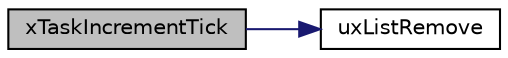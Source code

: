 digraph "xTaskIncrementTick"
{
  edge [fontname="Helvetica",fontsize="10",labelfontname="Helvetica",labelfontsize="10"];
  node [fontname="Helvetica",fontsize="10",shape=record];
  rankdir="LR";
  Node1 [label="xTaskIncrementTick",height=0.2,width=0.4,color="black", fillcolor="grey75", style="filled" fontcolor="black"];
  Node1 -> Node2 [color="midnightblue",fontsize="10",style="solid",fontname="Helvetica"];
  Node2 [label="uxListRemove",height=0.2,width=0.4,color="black", fillcolor="white", style="filled",URL="$list_8c.html#a274fdced76bbdd9d8a4c4840ded2920c"];
}
